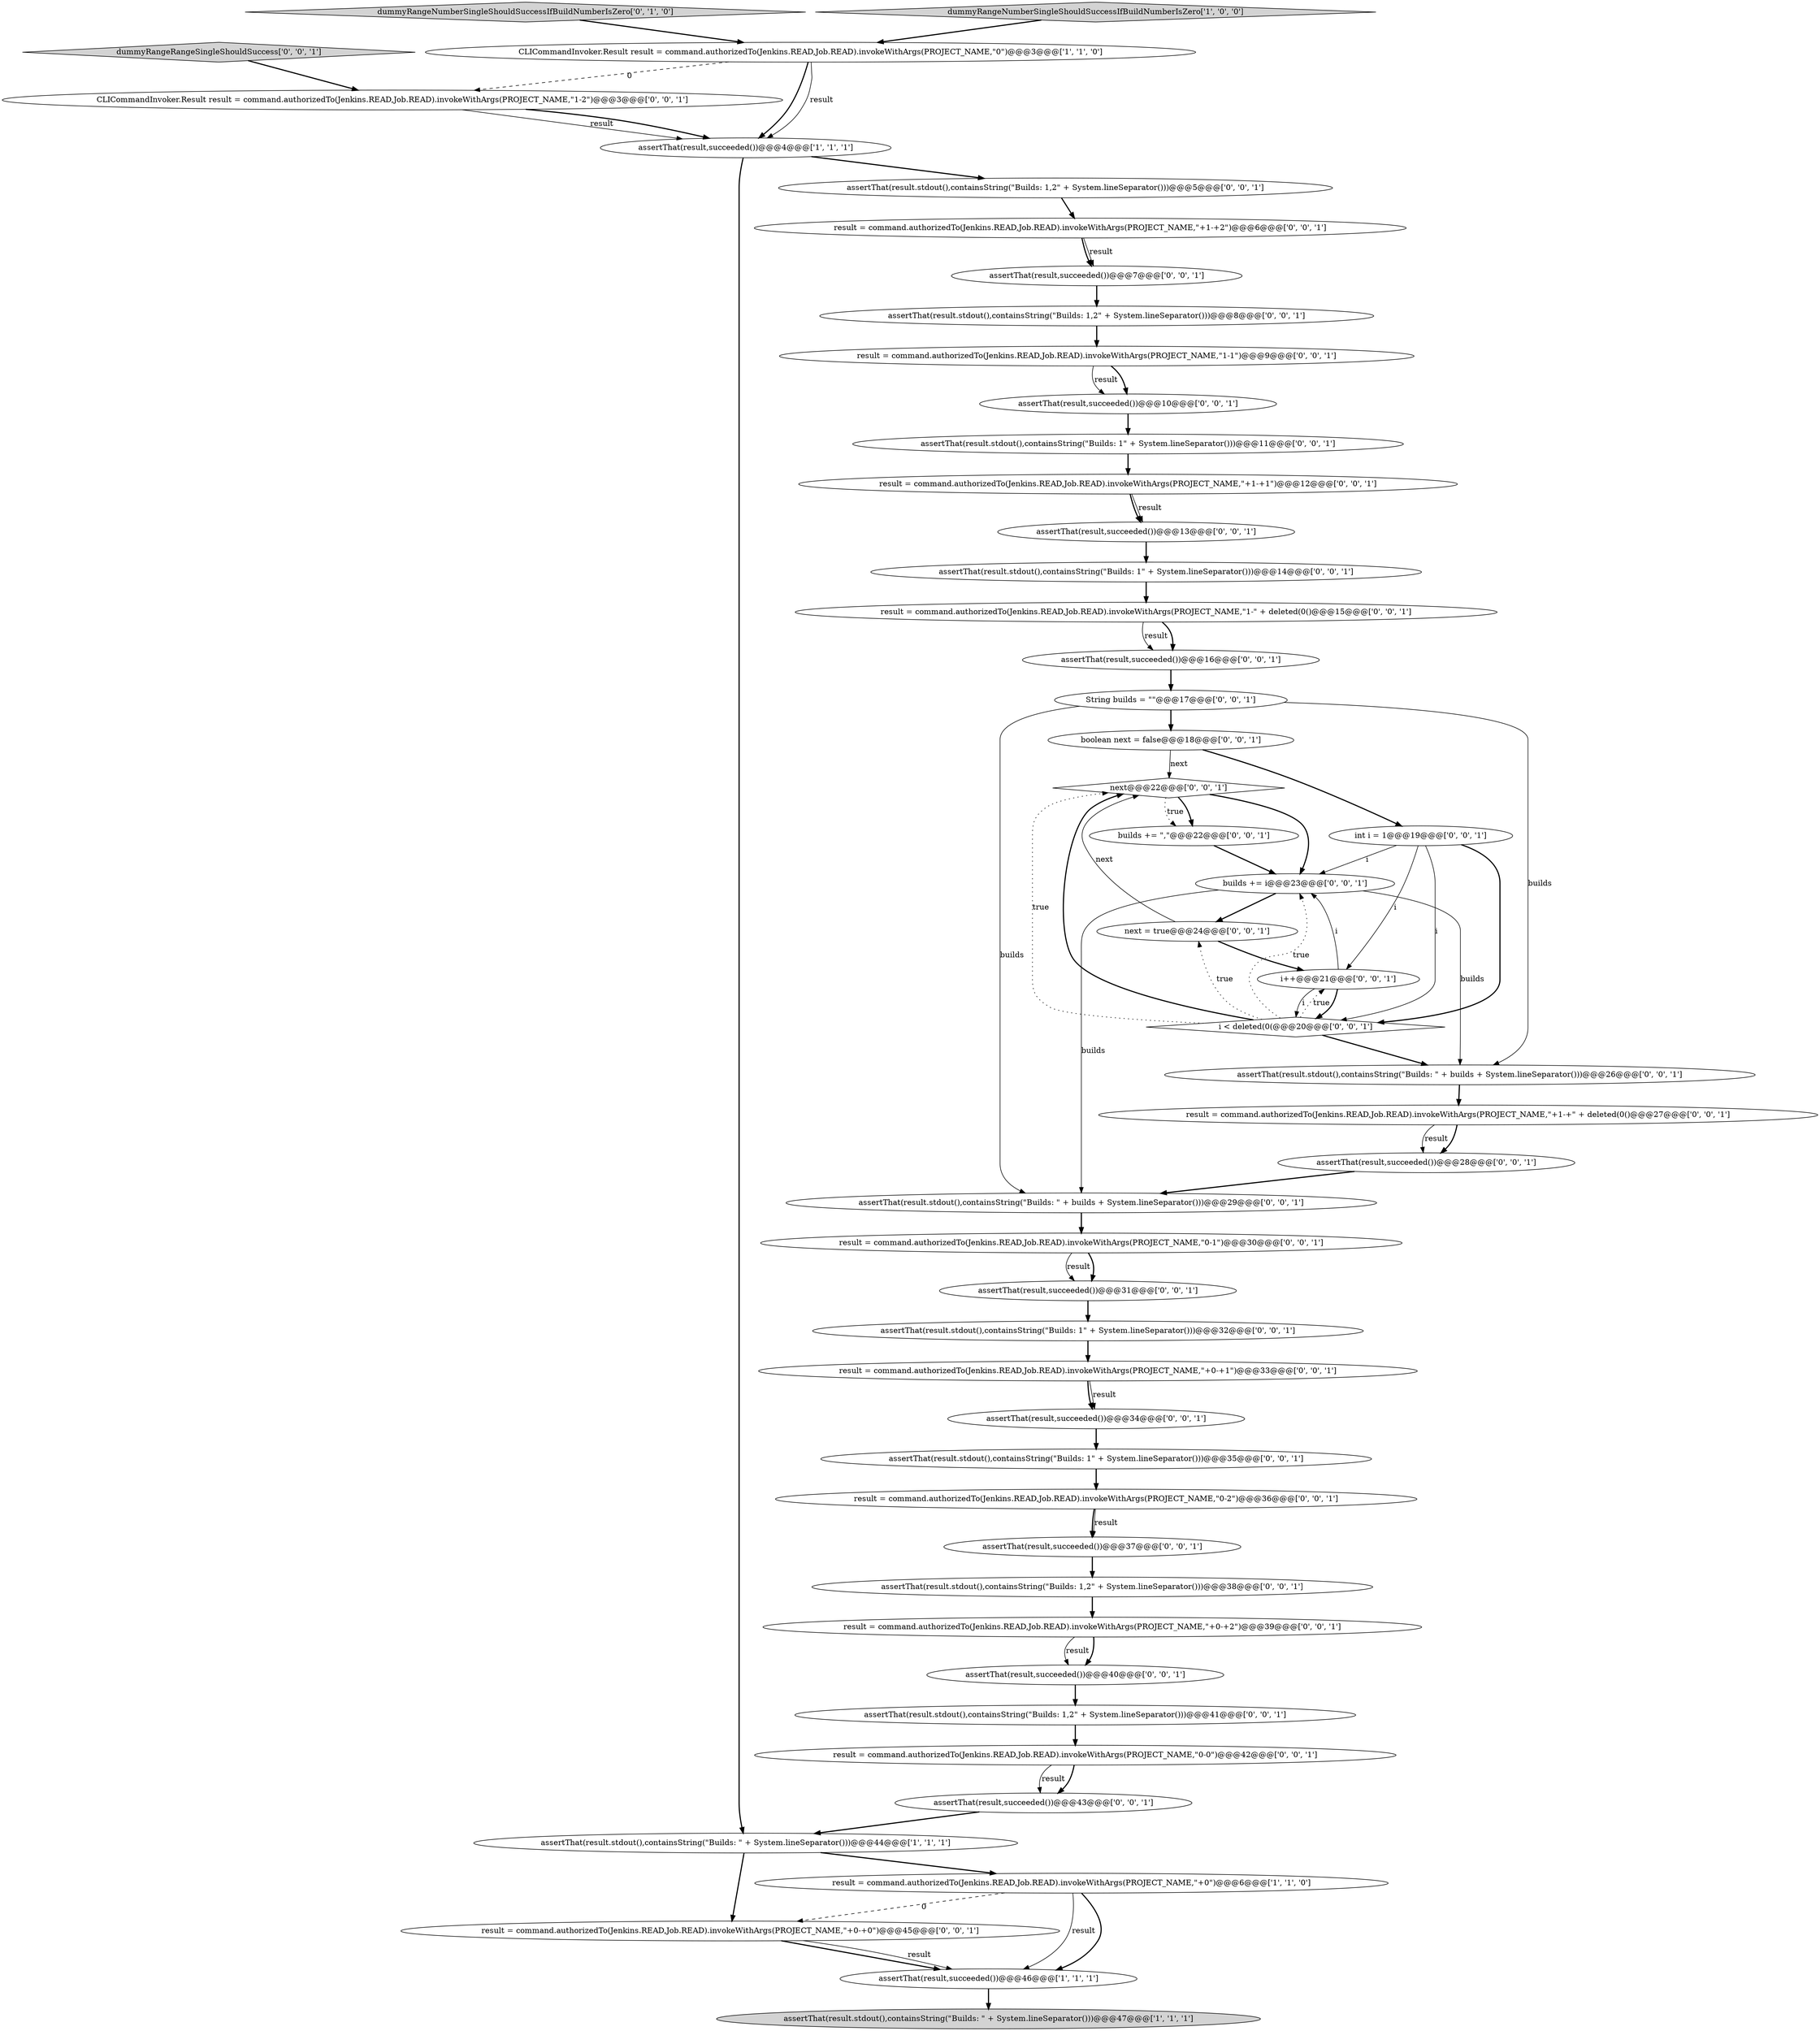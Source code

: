 digraph {
26 [style = filled, label = "result = command.authorizedTo(Jenkins.READ,Job.READ).invokeWithArgs(PROJECT_NAME,\"0-0\")@@@42@@@['0', '0', '1']", fillcolor = white, shape = ellipse image = "AAA0AAABBB3BBB"];
44 [style = filled, label = "result = command.authorizedTo(Jenkins.READ,Job.READ).invokeWithArgs(PROJECT_NAME,\"+1-+2\")@@@6@@@['0', '0', '1']", fillcolor = white, shape = ellipse image = "AAA0AAABBB3BBB"];
49 [style = filled, label = "next = true@@@24@@@['0', '0', '1']", fillcolor = white, shape = ellipse image = "AAA0AAABBB3BBB"];
43 [style = filled, label = "assertThat(result,succeeded())@@@31@@@['0', '0', '1']", fillcolor = white, shape = ellipse image = "AAA0AAABBB3BBB"];
14 [style = filled, label = "assertThat(result,succeeded())@@@28@@@['0', '0', '1']", fillcolor = white, shape = ellipse image = "AAA0AAABBB3BBB"];
36 [style = filled, label = "assertThat(result.stdout(),containsString(\"Builds: 1\" + System.lineSeparator()))@@@35@@@['0', '0', '1']", fillcolor = white, shape = ellipse image = "AAA0AAABBB3BBB"];
10 [style = filled, label = "assertThat(result.stdout(),containsString(\"Builds: \" + builds + System.lineSeparator()))@@@29@@@['0', '0', '1']", fillcolor = white, shape = ellipse image = "AAA0AAABBB3BBB"];
19 [style = filled, label = "assertThat(result,succeeded())@@@34@@@['0', '0', '1']", fillcolor = white, shape = ellipse image = "AAA0AAABBB3BBB"];
48 [style = filled, label = "assertThat(result.stdout(),containsString(\"Builds: 1,2\" + System.lineSeparator()))@@@38@@@['0', '0', '1']", fillcolor = white, shape = ellipse image = "AAA0AAABBB3BBB"];
28 [style = filled, label = "assertThat(result,succeeded())@@@13@@@['0', '0', '1']", fillcolor = white, shape = ellipse image = "AAA0AAABBB3BBB"];
15 [style = filled, label = "result = command.authorizedTo(Jenkins.READ,Job.READ).invokeWithArgs(PROJECT_NAME,\"+1-+1\")@@@12@@@['0', '0', '1']", fillcolor = white, shape = ellipse image = "AAA0AAABBB3BBB"];
39 [style = filled, label = "assertThat(result.stdout(),containsString(\"Builds: 1\" + System.lineSeparator()))@@@32@@@['0', '0', '1']", fillcolor = white, shape = ellipse image = "AAA0AAABBB3BBB"];
22 [style = filled, label = "assertThat(result.stdout(),containsString(\"Builds: 1\" + System.lineSeparator()))@@@11@@@['0', '0', '1']", fillcolor = white, shape = ellipse image = "AAA0AAABBB3BBB"];
31 [style = filled, label = "assertThat(result,succeeded())@@@40@@@['0', '0', '1']", fillcolor = white, shape = ellipse image = "AAA0AAABBB3BBB"];
3 [style = filled, label = "assertThat(result,succeeded())@@@46@@@['1', '1', '1']", fillcolor = white, shape = ellipse image = "AAA0AAABBB1BBB"];
0 [style = filled, label = "CLICommandInvoker.Result result = command.authorizedTo(Jenkins.READ,Job.READ).invokeWithArgs(PROJECT_NAME,\"0\")@@@3@@@['1', '1', '0']", fillcolor = white, shape = ellipse image = "AAA0AAABBB1BBB"];
9 [style = filled, label = "String builds = \"\"@@@17@@@['0', '0', '1']", fillcolor = white, shape = ellipse image = "AAA0AAABBB3BBB"];
29 [style = filled, label = "i < deleted(0(@@@20@@@['0', '0', '1']", fillcolor = white, shape = diamond image = "AAA0AAABBB3BBB"];
41 [style = filled, label = "assertThat(result.stdout(),containsString(\"Builds: 1\" + System.lineSeparator()))@@@14@@@['0', '0', '1']", fillcolor = white, shape = ellipse image = "AAA0AAABBB3BBB"];
5 [style = filled, label = "assertThat(result.stdout(),containsString(\"Builds: \" + System.lineSeparator()))@@@47@@@['1', '1', '1']", fillcolor = lightgray, shape = ellipse image = "AAA0AAABBB1BBB"];
23 [style = filled, label = "next@@@22@@@['0', '0', '1']", fillcolor = white, shape = diamond image = "AAA0AAABBB3BBB"];
25 [style = filled, label = "CLICommandInvoker.Result result = command.authorizedTo(Jenkins.READ,Job.READ).invokeWithArgs(PROJECT_NAME,\"1-2\")@@@3@@@['0', '0', '1']", fillcolor = white, shape = ellipse image = "AAA0AAABBB3BBB"];
33 [style = filled, label = "builds += \",\"@@@22@@@['0', '0', '1']", fillcolor = white, shape = ellipse image = "AAA0AAABBB3BBB"];
42 [style = filled, label = "result = command.authorizedTo(Jenkins.READ,Job.READ).invokeWithArgs(PROJECT_NAME,\"0-1\")@@@30@@@['0', '0', '1']", fillcolor = white, shape = ellipse image = "AAA0AAABBB3BBB"];
27 [style = filled, label = "assertThat(result.stdout(),containsString(\"Builds: 1,2\" + System.lineSeparator()))@@@5@@@['0', '0', '1']", fillcolor = white, shape = ellipse image = "AAA0AAABBB3BBB"];
35 [style = filled, label = "assertThat(result.stdout(),containsString(\"Builds: 1,2\" + System.lineSeparator()))@@@41@@@['0', '0', '1']", fillcolor = white, shape = ellipse image = "AAA0AAABBB3BBB"];
21 [style = filled, label = "result = command.authorizedTo(Jenkins.READ,Job.READ).invokeWithArgs(PROJECT_NAME,\"1-1\")@@@9@@@['0', '0', '1']", fillcolor = white, shape = ellipse image = "AAA0AAABBB3BBB"];
1 [style = filled, label = "result = command.authorizedTo(Jenkins.READ,Job.READ).invokeWithArgs(PROJECT_NAME,\"+0\")@@@6@@@['1', '1', '0']", fillcolor = white, shape = ellipse image = "AAA0AAABBB1BBB"];
7 [style = filled, label = "dummyRangeNumberSingleShouldSuccessIfBuildNumberIsZero['0', '1', '0']", fillcolor = lightgray, shape = diamond image = "AAA0AAABBB2BBB"];
2 [style = filled, label = "dummyRangeNumberSingleShouldSuccessIfBuildNumberIsZero['1', '0', '0']", fillcolor = lightgray, shape = diamond image = "AAA0AAABBB1BBB"];
37 [style = filled, label = "result = command.authorizedTo(Jenkins.READ,Job.READ).invokeWithArgs(PROJECT_NAME,\"+0-+0\")@@@45@@@['0', '0', '1']", fillcolor = white, shape = ellipse image = "AAA0AAABBB3BBB"];
45 [style = filled, label = "result = command.authorizedTo(Jenkins.READ,Job.READ).invokeWithArgs(PROJECT_NAME,\"1-\" + deleted(0()@@@15@@@['0', '0', '1']", fillcolor = white, shape = ellipse image = "AAA0AAABBB3BBB"];
20 [style = filled, label = "i++@@@21@@@['0', '0', '1']", fillcolor = white, shape = ellipse image = "AAA0AAABBB3BBB"];
47 [style = filled, label = "result = command.authorizedTo(Jenkins.READ,Job.READ).invokeWithArgs(PROJECT_NAME,\"+0-+1\")@@@33@@@['0', '0', '1']", fillcolor = white, shape = ellipse image = "AAA0AAABBB3BBB"];
4 [style = filled, label = "assertThat(result,succeeded())@@@4@@@['1', '1', '1']", fillcolor = white, shape = ellipse image = "AAA0AAABBB1BBB"];
16 [style = filled, label = "assertThat(result.stdout(),containsString(\"Builds: \" + builds + System.lineSeparator()))@@@26@@@['0', '0', '1']", fillcolor = white, shape = ellipse image = "AAA0AAABBB3BBB"];
34 [style = filled, label = "builds += i@@@23@@@['0', '0', '1']", fillcolor = white, shape = ellipse image = "AAA0AAABBB3BBB"];
18 [style = filled, label = "boolean next = false@@@18@@@['0', '0', '1']", fillcolor = white, shape = ellipse image = "AAA0AAABBB3BBB"];
6 [style = filled, label = "assertThat(result.stdout(),containsString(\"Builds: \" + System.lineSeparator()))@@@44@@@['1', '1', '1']", fillcolor = white, shape = ellipse image = "AAA0AAABBB1BBB"];
13 [style = filled, label = "dummyRangeRangeSingleShouldSuccess['0', '0', '1']", fillcolor = lightgray, shape = diamond image = "AAA0AAABBB3BBB"];
40 [style = filled, label = "assertThat(result.stdout(),containsString(\"Builds: 1,2\" + System.lineSeparator()))@@@8@@@['0', '0', '1']", fillcolor = white, shape = ellipse image = "AAA0AAABBB3BBB"];
24 [style = filled, label = "assertThat(result,succeeded())@@@10@@@['0', '0', '1']", fillcolor = white, shape = ellipse image = "AAA0AAABBB3BBB"];
38 [style = filled, label = "result = command.authorizedTo(Jenkins.READ,Job.READ).invokeWithArgs(PROJECT_NAME,\"0-2\")@@@36@@@['0', '0', '1']", fillcolor = white, shape = ellipse image = "AAA0AAABBB3BBB"];
17 [style = filled, label = "assertThat(result,succeeded())@@@43@@@['0', '0', '1']", fillcolor = white, shape = ellipse image = "AAA0AAABBB3BBB"];
11 [style = filled, label = "assertThat(result,succeeded())@@@7@@@['0', '0', '1']", fillcolor = white, shape = ellipse image = "AAA0AAABBB3BBB"];
12 [style = filled, label = "assertThat(result,succeeded())@@@16@@@['0', '0', '1']", fillcolor = white, shape = ellipse image = "AAA0AAABBB3BBB"];
32 [style = filled, label = "assertThat(result,succeeded())@@@37@@@['0', '0', '1']", fillcolor = white, shape = ellipse image = "AAA0AAABBB3BBB"];
46 [style = filled, label = "int i = 1@@@19@@@['0', '0', '1']", fillcolor = white, shape = ellipse image = "AAA0AAABBB3BBB"];
8 [style = filled, label = "result = command.authorizedTo(Jenkins.READ,Job.READ).invokeWithArgs(PROJECT_NAME,\"+0-+2\")@@@39@@@['0', '0', '1']", fillcolor = white, shape = ellipse image = "AAA0AAABBB3BBB"];
30 [style = filled, label = "result = command.authorizedTo(Jenkins.READ,Job.READ).invokeWithArgs(PROJECT_NAME,\"+1-+\" + deleted(0()@@@27@@@['0', '0', '1']", fillcolor = white, shape = ellipse image = "AAA0AAABBB3BBB"];
22->15 [style = bold, label=""];
27->44 [style = bold, label=""];
29->49 [style = dotted, label="true"];
9->10 [style = solid, label="builds"];
21->24 [style = bold, label=""];
19->36 [style = bold, label=""];
29->23 [style = dotted, label="true"];
12->9 [style = bold, label=""];
29->20 [style = dotted, label="true"];
37->3 [style = bold, label=""];
3->5 [style = bold, label=""];
23->33 [style = bold, label=""];
31->35 [style = bold, label=""];
0->25 [style = dashed, label="0"];
34->16 [style = solid, label="builds"];
37->3 [style = solid, label="result"];
44->11 [style = solid, label="result"];
34->10 [style = solid, label="builds"];
15->28 [style = solid, label="result"];
18->46 [style = bold, label=""];
30->14 [style = bold, label=""];
41->45 [style = bold, label=""];
38->32 [style = solid, label="result"];
39->47 [style = bold, label=""];
13->25 [style = bold, label=""];
21->24 [style = solid, label="result"];
46->29 [style = solid, label="i"];
26->17 [style = bold, label=""];
14->10 [style = bold, label=""];
7->0 [style = bold, label=""];
29->23 [style = bold, label=""];
38->32 [style = bold, label=""];
49->23 [style = solid, label="next"];
25->4 [style = solid, label="result"];
46->20 [style = solid, label="i"];
32->48 [style = bold, label=""];
23->33 [style = dotted, label="true"];
29->16 [style = bold, label=""];
40->21 [style = bold, label=""];
1->37 [style = dashed, label="0"];
26->17 [style = solid, label="result"];
8->31 [style = bold, label=""];
17->6 [style = bold, label=""];
47->19 [style = solid, label="result"];
29->34 [style = dotted, label="true"];
34->49 [style = bold, label=""];
1->3 [style = solid, label="result"];
9->16 [style = solid, label="builds"];
1->3 [style = bold, label=""];
20->29 [style = solid, label="i"];
46->29 [style = bold, label=""];
28->41 [style = bold, label=""];
6->37 [style = bold, label=""];
6->1 [style = bold, label=""];
30->14 [style = solid, label="result"];
2->0 [style = bold, label=""];
9->18 [style = bold, label=""];
15->28 [style = bold, label=""];
16->30 [style = bold, label=""];
20->34 [style = solid, label="i"];
43->39 [style = bold, label=""];
35->26 [style = bold, label=""];
46->34 [style = solid, label="i"];
49->20 [style = bold, label=""];
42->43 [style = bold, label=""];
18->23 [style = solid, label="next"];
4->6 [style = bold, label=""];
20->29 [style = bold, label=""];
25->4 [style = bold, label=""];
42->43 [style = solid, label="result"];
48->8 [style = bold, label=""];
11->40 [style = bold, label=""];
24->22 [style = bold, label=""];
45->12 [style = bold, label=""];
8->31 [style = solid, label="result"];
10->42 [style = bold, label=""];
0->4 [style = bold, label=""];
4->27 [style = bold, label=""];
47->19 [style = bold, label=""];
23->34 [style = bold, label=""];
44->11 [style = bold, label=""];
0->4 [style = solid, label="result"];
36->38 [style = bold, label=""];
33->34 [style = bold, label=""];
45->12 [style = solid, label="result"];
}
